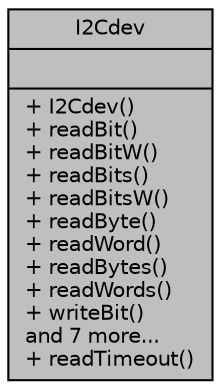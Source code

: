digraph "I2Cdev"
{
  edge [fontname="Helvetica",fontsize="10",labelfontname="Helvetica",labelfontsize="10"];
  node [fontname="Helvetica",fontsize="10",shape=record];
  Node1 [label="{I2Cdev\n||+ I2Cdev()\l+ readBit()\l+ readBitW()\l+ readBits()\l+ readBitsW()\l+ readByte()\l+ readWord()\l+ readBytes()\l+ readWords()\l+ writeBit()\land 7 more...\l+ readTimeout()\l}",height=0.2,width=0.4,color="black", fillcolor="grey75", style="filled", fontcolor="black"];
}
